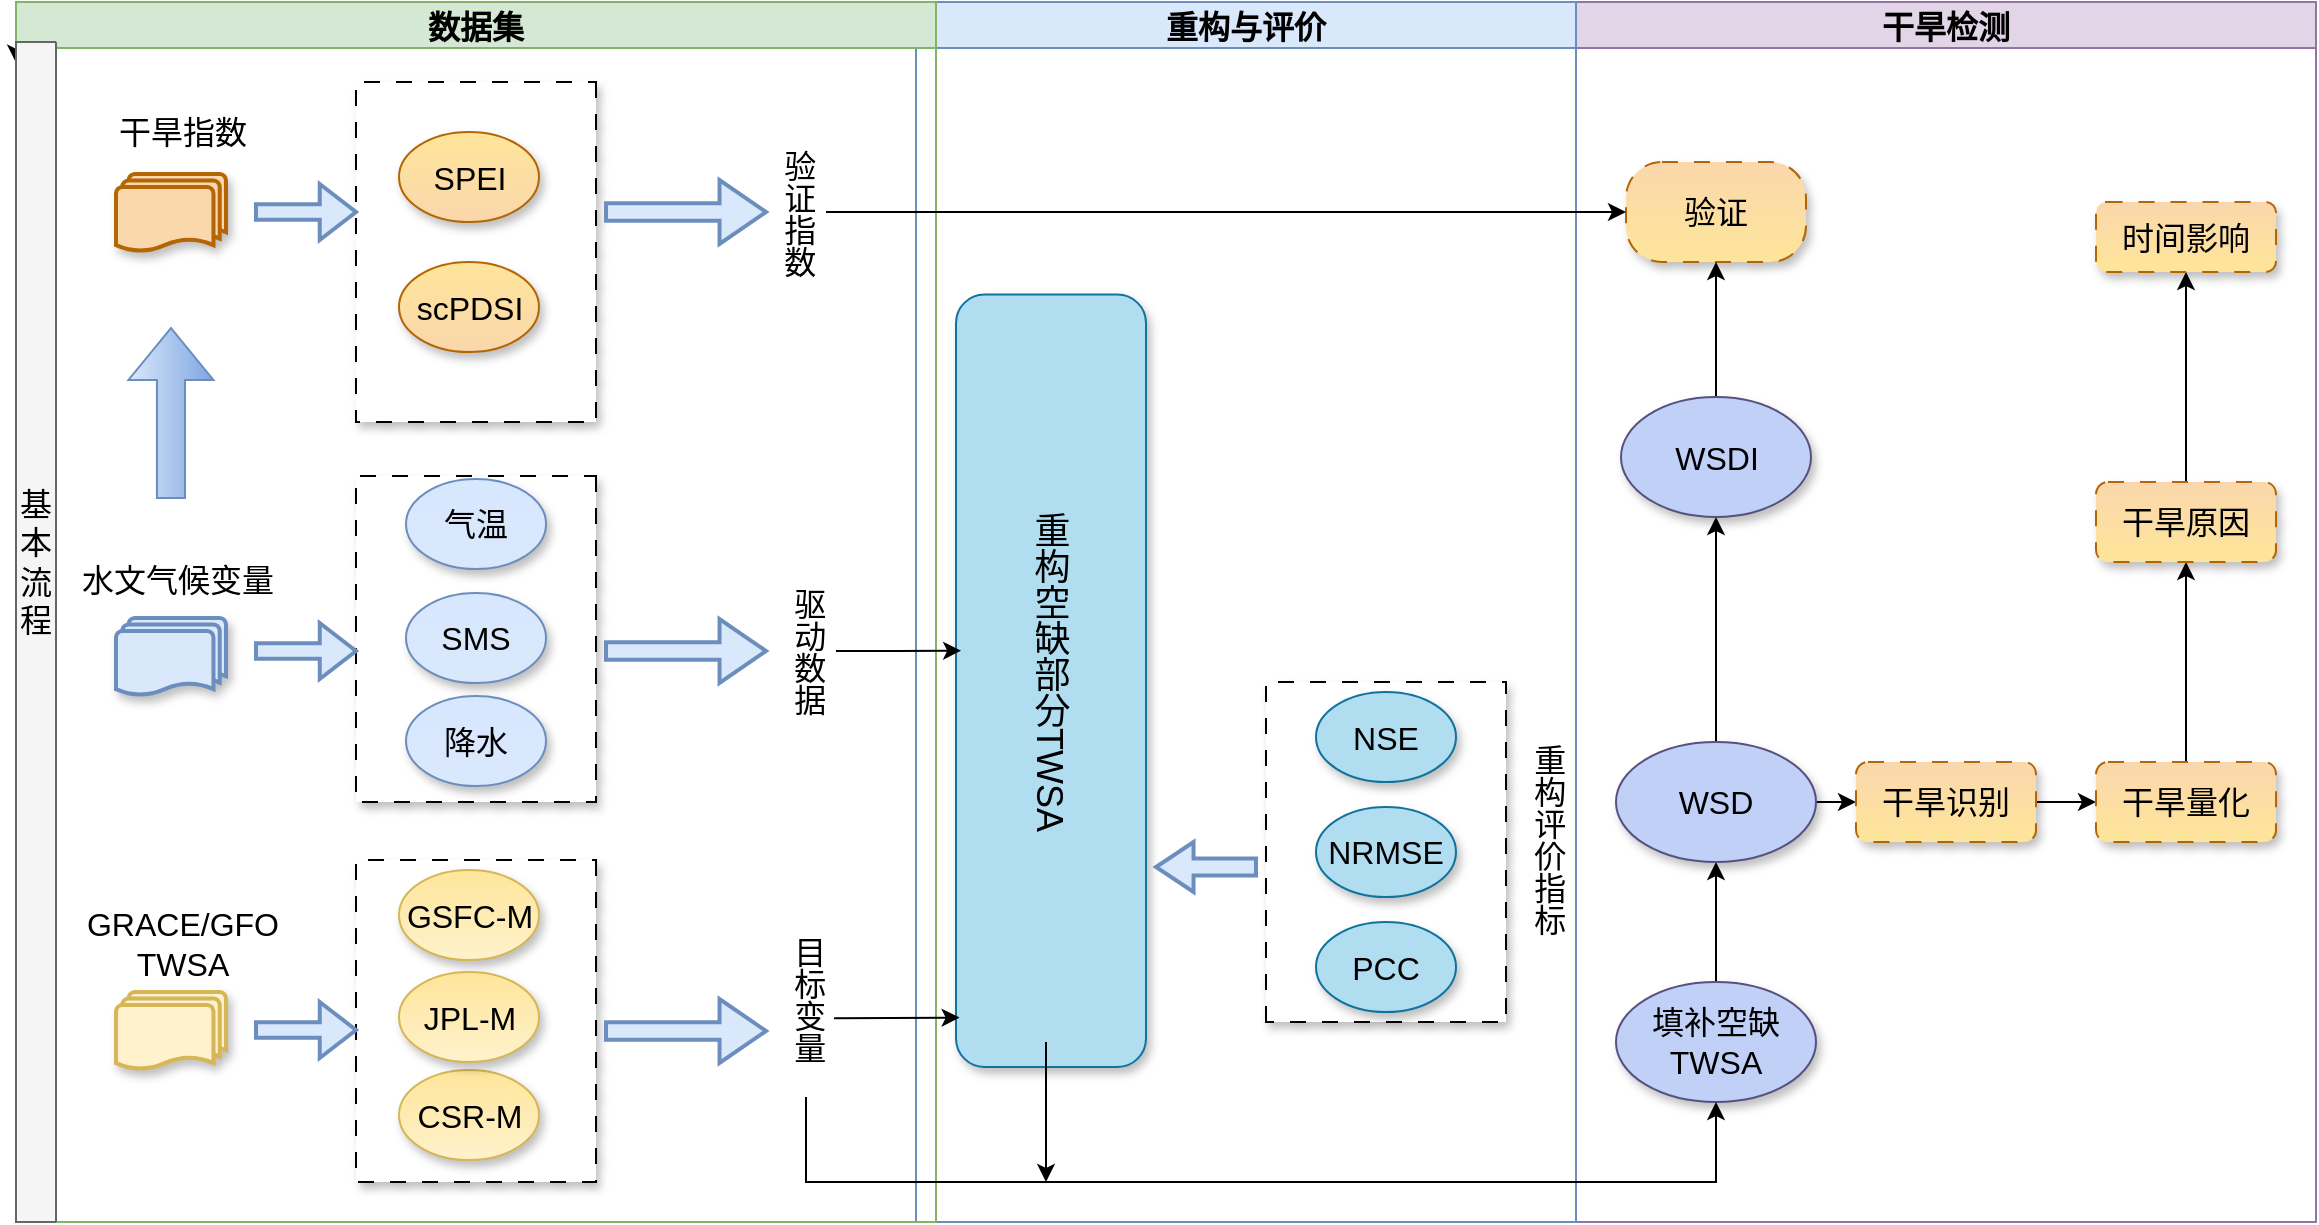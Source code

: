 <mxfile version="24.5.4" type="github">
  <diagram name="第 1 页" id="tr9MtNZkAbBFNGbyeL2_">
    <mxGraphModel dx="1297" dy="844" grid="1" gridSize="10" guides="1" tooltips="1" connect="1" arrows="1" fold="1" page="1" pageScale="1" pageWidth="800" pageHeight="1280" math="0" shadow="0">
      <root>
        <mxCell id="0" />
        <mxCell id="1" parent="0" />
        <mxCell id="ZyRGpIHOSIbv2tQFG93P-1" value="干旱检测" style="swimlane;fillColor=#e1d5e7;strokeColor=#9673a6;fontSize=16;" parent="1" vertex="1">
          <mxGeometry x="950" y="360" width="370" height="610" as="geometry" />
        </mxCell>
        <mxCell id="ZyRGpIHOSIbv2tQFG93P-2" value="验证" style="rounded=1;whiteSpace=wrap;html=1;arcSize=36;shadow=1;dashed=1;dashPattern=8 8;strokeColor=#b46504;align=center;verticalAlign=middle;fontFamily=Helvetica;fontSize=16;fontColor=default;fontStyle=0;fillColor=#fad7ac;gradientColor=#fee59a;direction=east;" parent="ZyRGpIHOSIbv2tQFG93P-1" vertex="1">
          <mxGeometry x="25" y="80" width="90" height="50" as="geometry" />
        </mxCell>
        <mxCell id="ZyRGpIHOSIbv2tQFG93P-78" style="edgeStyle=orthogonalEdgeStyle;rounded=0;orthogonalLoop=1;jettySize=auto;html=1;exitX=0.5;exitY=0;exitDx=0;exitDy=0;entryX=0.5;entryY=1;entryDx=0;entryDy=0;fontSize=16;" parent="ZyRGpIHOSIbv2tQFG93P-1" source="ZyRGpIHOSIbv2tQFG93P-3" target="ZyRGpIHOSIbv2tQFG93P-6" edge="1">
          <mxGeometry relative="1" as="geometry" />
        </mxCell>
        <mxCell id="ZyRGpIHOSIbv2tQFG93P-3" value="填补空缺TWSA" style="ellipse;whiteSpace=wrap;html=1;fillColor=#c0d0f7;strokeColor=#56517e;align=center;verticalAlign=middle;fontFamily=Helvetica;fontSize=16;shadow=1;fontStyle=0;fontColor=default;direction=east;" parent="ZyRGpIHOSIbv2tQFG93P-1" vertex="1">
          <mxGeometry x="20" y="490" width="100" height="60" as="geometry" />
        </mxCell>
        <mxCell id="ZyRGpIHOSIbv2tQFG93P-4" value="" style="edgeStyle=orthogonalEdgeStyle;rounded=0;orthogonalLoop=1;jettySize=auto;html=1;entryX=0.5;entryY=1;entryDx=0;entryDy=0;fontSize=16;" parent="ZyRGpIHOSIbv2tQFG93P-1" source="ZyRGpIHOSIbv2tQFG93P-6" target="ZyRGpIHOSIbv2tQFG93P-8" edge="1">
          <mxGeometry relative="1" as="geometry">
            <mxPoint x="70" y="260" as="targetPoint" />
          </mxGeometry>
        </mxCell>
        <mxCell id="ZyRGpIHOSIbv2tQFG93P-81" style="edgeStyle=orthogonalEdgeStyle;rounded=0;orthogonalLoop=1;jettySize=auto;html=1;exitX=1;exitY=0.5;exitDx=0;exitDy=0;entryX=0;entryY=0.5;entryDx=0;entryDy=0;fontSize=16;" parent="ZyRGpIHOSIbv2tQFG93P-1" source="ZyRGpIHOSIbv2tQFG93P-6" target="ZyRGpIHOSIbv2tQFG93P-11" edge="1">
          <mxGeometry relative="1" as="geometry" />
        </mxCell>
        <mxCell id="ZyRGpIHOSIbv2tQFG93P-6" value="WSD" style="ellipse;whiteSpace=wrap;html=1;fillColor=#c0d0f7;strokeColor=#56517e;align=center;verticalAlign=middle;fontFamily=Helvetica;fontSize=16;shadow=1;fontColor=default;fontStyle=0;direction=east;" parent="ZyRGpIHOSIbv2tQFG93P-1" vertex="1">
          <mxGeometry x="20" y="370" width="100" height="60" as="geometry" />
        </mxCell>
        <mxCell id="ZyRGpIHOSIbv2tQFG93P-7" style="edgeStyle=orthogonalEdgeStyle;rounded=0;orthogonalLoop=1;jettySize=auto;html=1;exitX=0.5;exitY=0;exitDx=0;exitDy=0;fontSize=16;" parent="ZyRGpIHOSIbv2tQFG93P-1" source="ZyRGpIHOSIbv2tQFG93P-8" target="ZyRGpIHOSIbv2tQFG93P-2" edge="1">
          <mxGeometry relative="1" as="geometry">
            <mxPoint x="69.667" y="160" as="targetPoint" />
          </mxGeometry>
        </mxCell>
        <mxCell id="ZyRGpIHOSIbv2tQFG93P-8" value="WSDI" style="ellipse;whiteSpace=wrap;html=1;fillColor=#c0d0f7;strokeColor=#56517e;align=center;verticalAlign=middle;fontFamily=Helvetica;fontSize=16;shadow=1;fontColor=default;fontStyle=0;direction=east;" parent="ZyRGpIHOSIbv2tQFG93P-1" vertex="1">
          <mxGeometry x="22.5" y="197.5" width="95" height="60" as="geometry" />
        </mxCell>
        <mxCell id="ZyRGpIHOSIbv2tQFG93P-82" style="edgeStyle=orthogonalEdgeStyle;rounded=0;orthogonalLoop=1;jettySize=auto;html=1;exitX=1;exitY=0.5;exitDx=0;exitDy=0;entryX=0;entryY=0.5;entryDx=0;entryDy=0;fontSize=16;" parent="ZyRGpIHOSIbv2tQFG93P-1" source="ZyRGpIHOSIbv2tQFG93P-11" target="ZyRGpIHOSIbv2tQFG93P-13" edge="1">
          <mxGeometry relative="1" as="geometry" />
        </mxCell>
        <mxCell id="ZyRGpIHOSIbv2tQFG93P-11" value="干旱识别" style="rounded=1;whiteSpace=wrap;html=1;fillColor=#fad7ac;strokeColor=#b46504;shadow=1;fontStyle=0;dashed=1;dashPattern=8 8;align=center;verticalAlign=middle;fontFamily=Helvetica;fontSize=16;fontColor=default;gradientColor=#fee59a;direction=east;" parent="ZyRGpIHOSIbv2tQFG93P-1" vertex="1">
          <mxGeometry x="140" y="380" width="90" height="40" as="geometry" />
        </mxCell>
        <mxCell id="ZyRGpIHOSIbv2tQFG93P-12" style="edgeStyle=orthogonalEdgeStyle;rounded=0;orthogonalLoop=1;jettySize=auto;html=1;exitX=0.5;exitY=0;exitDx=0;exitDy=0;entryX=0.5;entryY=1;entryDx=0;entryDy=0;fontSize=16;" parent="ZyRGpIHOSIbv2tQFG93P-1" source="ZyRGpIHOSIbv2tQFG93P-13" target="ZyRGpIHOSIbv2tQFG93P-15" edge="1">
          <mxGeometry relative="1" as="geometry" />
        </mxCell>
        <mxCell id="ZyRGpIHOSIbv2tQFG93P-13" value="干旱量化" style="rounded=1;whiteSpace=wrap;html=1;fillColor=#fad7ac;strokeColor=#b46504;shadow=1;fontStyle=0;dashed=1;align=center;verticalAlign=middle;fontFamily=Helvetica;fontSize=16;fontColor=default;gradientColor=#fee59a;dashPattern=8 8;direction=east;" parent="ZyRGpIHOSIbv2tQFG93P-1" vertex="1">
          <mxGeometry x="260" y="380" width="90" height="40" as="geometry" />
        </mxCell>
        <mxCell id="ZyRGpIHOSIbv2tQFG93P-14" style="edgeStyle=orthogonalEdgeStyle;rounded=0;orthogonalLoop=1;jettySize=auto;html=1;exitX=0.5;exitY=0;exitDx=0;exitDy=0;entryX=0.5;entryY=1;entryDx=0;entryDy=0;fontSize=16;" parent="ZyRGpIHOSIbv2tQFG93P-1" source="ZyRGpIHOSIbv2tQFG93P-15" target="ZyRGpIHOSIbv2tQFG93P-16" edge="1">
          <mxGeometry relative="1" as="geometry" />
        </mxCell>
        <mxCell id="ZyRGpIHOSIbv2tQFG93P-15" value="干旱原因" style="rounded=1;whiteSpace=wrap;html=1;fillColor=#fad7ac;strokeColor=#b46504;shadow=1;fontStyle=0;dashed=1;gradientColor=#fee59a;dashPattern=8 8;direction=east;fontSize=16;" parent="ZyRGpIHOSIbv2tQFG93P-1" vertex="1">
          <mxGeometry x="260" y="240" width="90" height="40" as="geometry" />
        </mxCell>
        <mxCell id="ZyRGpIHOSIbv2tQFG93P-16" value="时间影响" style="rounded=1;whiteSpace=wrap;html=1;fillColor=#fad7ac;strokeColor=#b46504;shadow=1;fontStyle=0;dashed=1;gradientColor=#fee59a;dashPattern=8 8;direction=east;fontSize=16;" parent="ZyRGpIHOSIbv2tQFG93P-1" vertex="1">
          <mxGeometry x="260" y="100" width="90" height="35" as="geometry" />
        </mxCell>
        <mxCell id="ZyRGpIHOSIbv2tQFG93P-17" value="重构与评价" style="swimlane;fillColor=#dae8fc;strokeColor=#6c8ebf;fontSize=16;" parent="1" vertex="1">
          <mxGeometry x="620" y="360" width="330" height="610" as="geometry" />
        </mxCell>
        <mxCell id="ZyRGpIHOSIbv2tQFG93P-18" value="" style="rounded=1;whiteSpace=wrap;html=1;shadow=1;glass=0;fillColor=#b1ddf0;strokeColor=#10739e;rotation=-90;fontSize=16;" parent="ZyRGpIHOSIbv2tQFG93P-17" vertex="1">
          <mxGeometry x="-125.62" y="291.88" width="386.25" height="95" as="geometry" />
        </mxCell>
        <mxCell id="ZyRGpIHOSIbv2tQFG93P-19" value="重构空缺部分TWSA" style="text;strokeColor=none;align=center;fillColor=none;html=1;verticalAlign=middle;whiteSpace=wrap;rounded=0;textDirection=vertical-lr;fontSize=18;fontFamily=Helvetica;" parent="ZyRGpIHOSIbv2tQFG93P-17" vertex="1">
          <mxGeometry x="30" y="150" width="70" height="370" as="geometry" />
        </mxCell>
        <mxCell id="ZyRGpIHOSIbv2tQFG93P-20" value="" style="rounded=0;whiteSpace=wrap;html=1;arcSize=15;glass=0;dashed=1;dashPattern=8 8;shadow=1;rotation=-90;fontSize=16;" parent="ZyRGpIHOSIbv2tQFG93P-17" vertex="1">
          <mxGeometry x="150" y="365" width="170" height="120" as="geometry" />
        </mxCell>
        <mxCell id="ZyRGpIHOSIbv2tQFG93P-21" value="" style="verticalLabelPosition=bottom;verticalAlign=top;html=1;strokeWidth=2;shape=mxgraph.arrows2.arrow;dy=0.66;dx=18.78;notch=0;fillColor=#dae8fc;strokeColor=#6c8ebf;rotation=-180;fontSize=16;" parent="ZyRGpIHOSIbv2tQFG93P-17" vertex="1">
          <mxGeometry x="120" y="420" width="50" height="25" as="geometry" />
        </mxCell>
        <mxCell id="ZyRGpIHOSIbv2tQFG93P-22" value="NSE" style="ellipse;whiteSpace=wrap;html=1;fillColor=#b1ddf0;strokeColor=#10739e;shadow=1;align=center;verticalAlign=middle;fontFamily=Helvetica;fontSize=16;direction=west;" parent="ZyRGpIHOSIbv2tQFG93P-17" vertex="1">
          <mxGeometry x="200" y="345" width="70" height="45" as="geometry" />
        </mxCell>
        <mxCell id="ZyRGpIHOSIbv2tQFG93P-23" value="PCC" style="ellipse;whiteSpace=wrap;html=1;fillColor=#b1ddf0;strokeColor=#10739e;align=center;verticalAlign=middle;fontFamily=Helvetica;fontSize=16;shadow=1;direction=west;" parent="ZyRGpIHOSIbv2tQFG93P-17" vertex="1">
          <mxGeometry x="200" y="460" width="70" height="45" as="geometry" />
        </mxCell>
        <mxCell id="ZyRGpIHOSIbv2tQFG93P-24" value="NRMSE" style="ellipse;whiteSpace=wrap;html=1;fillColor=#b1ddf0;strokeColor=#10739e;align=center;verticalAlign=middle;fontFamily=Helvetica;fontSize=16;shadow=1;direction=west;" parent="ZyRGpIHOSIbv2tQFG93P-17" vertex="1">
          <mxGeometry x="200" y="402.5" width="70" height="45" as="geometry" />
        </mxCell>
        <mxCell id="ZyRGpIHOSIbv2tQFG93P-25" value="重构评价指标" style="text;html=1;align=center;verticalAlign=middle;whiteSpace=wrap;rounded=0;rotation=0;direction=south;textDirection=vertical-lr;fontSize=16;" parent="ZyRGpIHOSIbv2tQFG93P-17" vertex="1">
          <mxGeometry x="300" y="350" width="30" height="137.5" as="geometry" />
        </mxCell>
        <mxCell id="ZyRGpIHOSIbv2tQFG93P-27" value="数据集" style="swimlane;fillColor=#d5e8d4;strokeColor=#82b366;fontSize=16;" parent="1" vertex="1">
          <mxGeometry x="170" y="360" width="460" height="610" as="geometry" />
        </mxCell>
        <mxCell id="ZyRGpIHOSIbv2tQFG93P-28" value="&lt;span style=&quot;font-weight: 700; text-wrap: nowrap; font-size: 16px;&quot;&gt;基本流程&lt;/span&gt;" style="text;strokeColor=none;align=center;fillColor=none;html=1;verticalAlign=middle;whiteSpace=wrap;rounded=0;textDirection=vertical-lr;fontSize=16;" parent="ZyRGpIHOSIbv2tQFG93P-27" vertex="1">
          <mxGeometry y="160" width="20" height="60" as="geometry" />
        </mxCell>
        <mxCell id="ZyRGpIHOSIbv2tQFG93P-29" style="edgeStyle=orthogonalEdgeStyle;rounded=0;orthogonalLoop=1;jettySize=auto;html=1;exitX=1;exitY=0.5;exitDx=0;exitDy=0;fontSize=16;" parent="ZyRGpIHOSIbv2tQFG93P-27" source="ZyRGpIHOSIbv2tQFG93P-30" edge="1">
          <mxGeometry relative="1" as="geometry">
            <mxPoint y="30.333" as="targetPoint" />
          </mxGeometry>
        </mxCell>
        <mxCell id="ZyRGpIHOSIbv2tQFG93P-30" value="" style="swimlane;direction=north;verticalAlign=top;fillColor=#f5f5f5;fontColor=#333333;strokeColor=#666666;fontSize=16;" parent="ZyRGpIHOSIbv2tQFG93P-27" vertex="1">
          <mxGeometry y="20" width="20" height="590" as="geometry" />
        </mxCell>
        <mxCell id="ZyRGpIHOSIbv2tQFG93P-31" value="基本流程" style="text;strokeColor=none;align=center;fillColor=none;html=1;verticalAlign=middle;whiteSpace=wrap;rounded=0;fontSize=16;" parent="ZyRGpIHOSIbv2tQFG93P-30" vertex="1">
          <mxGeometry y="205" width="20" height="110" as="geometry" />
        </mxCell>
        <mxCell id="ZyRGpIHOSIbv2tQFG93P-33" value="水文气候变量" style="text;html=1;align=center;verticalAlign=middle;whiteSpace=wrap;rounded=0;direction=south;fontSize=16;" parent="ZyRGpIHOSIbv2tQFG93P-27" vertex="1">
          <mxGeometry x="32.49" y="269.5" width="97.51" height="38.5" as="geometry" />
        </mxCell>
        <mxCell id="ZyRGpIHOSIbv2tQFG93P-35" value="干旱指数" style="text;html=1;align=center;verticalAlign=middle;whiteSpace=wrap;rounded=0;direction=south;fontSize=16;" parent="ZyRGpIHOSIbv2tQFG93P-27" vertex="1">
          <mxGeometry x="47.49" y="50" width="72.51" height="30" as="geometry" />
        </mxCell>
        <mxCell id="ZyRGpIHOSIbv2tQFG93P-37" value="GRACE&lt;span style=&quot;background-color: initial; font-size: 16px;&quot;&gt;/GFO TWSA&lt;/span&gt;" style="text;strokeColor=none;align=center;fillColor=none;html=1;verticalAlign=middle;whiteSpace=wrap;rounded=0;fontSize=16;" parent="ZyRGpIHOSIbv2tQFG93P-27" vertex="1">
          <mxGeometry x="11.25" y="443.5" width="145" height="55" as="geometry" />
        </mxCell>
        <mxCell id="ZyRGpIHOSIbv2tQFG93P-38" value="" style="rounded=0;whiteSpace=wrap;html=1;arcSize=15;glass=0;dashed=1;dashPattern=8 8;shadow=1;direction=south;fontSize=16;" parent="ZyRGpIHOSIbv2tQFG93P-27" vertex="1">
          <mxGeometry x="170.01" y="429" width="120" height="161" as="geometry" />
        </mxCell>
        <mxCell id="ZyRGpIHOSIbv2tQFG93P-39" value="CSR-M" style="ellipse;whiteSpace=wrap;html=1;fillColor=#fff2cc;gradientColor=#fee59a;strokeColor=#d6b656;align=center;verticalAlign=middle;fontFamily=Helvetica;fontSize=16;fontColor=default;shadow=1;direction=west;" parent="ZyRGpIHOSIbv2tQFG93P-27" vertex="1">
          <mxGeometry x="191.5" y="534" width="70" height="45" as="geometry" />
        </mxCell>
        <mxCell id="ZyRGpIHOSIbv2tQFG93P-40" value="GSFC-M" style="ellipse;whiteSpace=wrap;html=1;fillColor=#fff2cc;gradientColor=#fee59a;strokeColor=#d6b656;shadow=1;direction=west;align=center;verticalAlign=middle;fontFamily=Helvetica;fontSize=16;fontColor=default;" parent="ZyRGpIHOSIbv2tQFG93P-27" vertex="1">
          <mxGeometry x="191.5" y="434" width="70" height="45" as="geometry" />
        </mxCell>
        <mxCell id="ZyRGpIHOSIbv2tQFG93P-41" value="JPL-M" style="ellipse;whiteSpace=wrap;html=1;gradientColor=#fee59a;fillColor=#fff2cc;strokeColor=#d6b656;align=center;verticalAlign=middle;fontFamily=Helvetica;fontSize=16;fontColor=default;shadow=1;direction=west;" parent="ZyRGpIHOSIbv2tQFG93P-27" vertex="1">
          <mxGeometry x="191.5" y="485" width="70" height="45" as="geometry" />
        </mxCell>
        <mxCell id="ZyRGpIHOSIbv2tQFG93P-42" value="" style="rounded=0;whiteSpace=wrap;html=1;arcSize=15;glass=0;dashed=1;dashPattern=8 8;shadow=1;direction=south;fontSize=16;" parent="ZyRGpIHOSIbv2tQFG93P-27" vertex="1">
          <mxGeometry x="170" y="40" width="120" height="170" as="geometry" />
        </mxCell>
        <mxCell id="ZyRGpIHOSIbv2tQFG93P-43" value="scPDSI" style="ellipse;whiteSpace=wrap;html=1;fillColor=#fad7ac;gradientColor=#fee59a;strokeColor=#b46504;align=center;verticalAlign=middle;fontFamily=Helvetica;fontSize=16;shadow=1;fontColor=default;direction=west;" parent="ZyRGpIHOSIbv2tQFG93P-27" vertex="1">
          <mxGeometry x="191.5" y="130" width="70" height="45" as="geometry" />
        </mxCell>
        <mxCell id="ZyRGpIHOSIbv2tQFG93P-44" value="SPEI" style="ellipse;whiteSpace=wrap;html=1;gradientColor=#fee59a;fillColor=#fad7ac;strokeColor=#b46504;align=center;verticalAlign=middle;fontFamily=Helvetica;fontSize=16;fontColor=default;shadow=1;direction=west;" parent="ZyRGpIHOSIbv2tQFG93P-27" vertex="1">
          <mxGeometry x="191.5" y="65" width="70" height="45" as="geometry" />
        </mxCell>
        <mxCell id="ZyRGpIHOSIbv2tQFG93P-47" value="" style="verticalLabelPosition=bottom;verticalAlign=top;html=1;strokeWidth=2;shape=mxgraph.arrows2.arrow;dy=0.72;dx=18.13;notch=0;fillColor=#dae8fc;strokeColor=#6c8ebf;fontSize=16;" parent="ZyRGpIHOSIbv2tQFG93P-27" vertex="1">
          <mxGeometry x="120" y="500" width="50.01" height="28" as="geometry" />
        </mxCell>
        <mxCell id="ZyRGpIHOSIbv2tQFG93P-48" value="" style="rounded=0;whiteSpace=wrap;html=1;arcSize=15;glass=0;dashed=1;dashPattern=8 8;shadow=1;direction=south;fontSize=16;" parent="ZyRGpIHOSIbv2tQFG93P-27" vertex="1">
          <mxGeometry x="170" y="237" width="120" height="163" as="geometry" />
        </mxCell>
        <mxCell id="ZyRGpIHOSIbv2tQFG93P-49" value="气温" style="ellipse;whiteSpace=wrap;html=1;fillColor=#dae8fc;gradientColor=#d7e7fe;strokeColor=#6c8ebf;shadow=1;align=center;verticalAlign=middle;fontFamily=Helvetica;fontSize=16;fontColor=default;direction=west;" parent="ZyRGpIHOSIbv2tQFG93P-27" vertex="1">
          <mxGeometry x="195.01" y="238.5" width="70" height="45" as="geometry" />
        </mxCell>
        <mxCell id="ZyRGpIHOSIbv2tQFG93P-50" value="SMS" style="ellipse;whiteSpace=wrap;html=1;gradientColor=#d7e7fe;fillColor=#dae8fc;strokeColor=#6c8ebf;align=center;verticalAlign=middle;fontFamily=Helvetica;fontSize=16;fontColor=default;shadow=1;direction=west;" parent="ZyRGpIHOSIbv2tQFG93P-27" vertex="1">
          <mxGeometry x="195" y="295.5" width="70" height="45" as="geometry" />
        </mxCell>
        <mxCell id="ZyRGpIHOSIbv2tQFG93P-51" value="降水" style="ellipse;whiteSpace=wrap;html=1;fillColor=#dae8fc;gradientColor=#d7e7fe;strokeColor=#6c8ebf;align=center;verticalAlign=middle;fontFamily=Helvetica;fontSize=16;shadow=1;fontColor=default;direction=west;" parent="ZyRGpIHOSIbv2tQFG93P-27" vertex="1">
          <mxGeometry x="195" y="347" width="70" height="45" as="geometry" />
        </mxCell>
        <mxCell id="ZyRGpIHOSIbv2tQFG93P-53" value="" style="verticalLabelPosition=bottom;verticalAlign=top;html=1;strokeWidth=2;shape=mxgraph.arrows2.arrow;dy=0.73;dx=23.23;notch=0;fillColor=#dae8fc;strokeColor=#6c8ebf;fontSize=16;" parent="ZyRGpIHOSIbv2tQFG93P-27" vertex="1">
          <mxGeometry x="295" y="308.5" width="80" height="32" as="geometry" />
        </mxCell>
        <mxCell id="ZyRGpIHOSIbv2tQFG93P-55" value="目标变量" style="text;html=1;align=center;verticalAlign=middle;whiteSpace=wrap;rounded=0;direction=south;textDirection=vertical-lr;fontSize=16;" parent="ZyRGpIHOSIbv2tQFG93P-27" vertex="1">
          <mxGeometry x="380" y="450" width="30" height="97.5" as="geometry" />
        </mxCell>
        <mxCell id="ZyRGpIHOSIbv2tQFG93P-57" value="驱动数据" style="text;html=1;align=center;verticalAlign=middle;whiteSpace=wrap;rounded=0;direction=south;textDirection=vertical-lr;fontSize=16;" parent="ZyRGpIHOSIbv2tQFG93P-27" vertex="1">
          <mxGeometry x="380" y="276.25" width="30" height="96.5" as="geometry" />
        </mxCell>
        <mxCell id="ZyRGpIHOSIbv2tQFG93P-59" value="验证指数" style="text;html=1;align=center;verticalAlign=middle;whiteSpace=wrap;rounded=0;direction=south;textDirection=vertical-lr;fontSize=16;" parent="ZyRGpIHOSIbv2tQFG93P-27" vertex="1">
          <mxGeometry x="375" y="57.5" width="30" height="95" as="geometry" />
        </mxCell>
        <mxCell id="ZyRGpIHOSIbv2tQFG93P-62" value="" style="html=1;shadow=0;dashed=0;align=center;verticalAlign=middle;shape=mxgraph.arrows2.arrow;dy=0.67;dx=25.97;direction=north;notch=0;fillColor=#dae8fc;strokeColor=#6c8ebf;gradientColor=#7ea6e0;fontSize=16;" parent="ZyRGpIHOSIbv2tQFG93P-27" vertex="1">
          <mxGeometry x="56.23" y="163" width="42.51" height="85" as="geometry" />
        </mxCell>
        <mxCell id="ZyRGpIHOSIbv2tQFG93P-68" value="" style="strokeWidth=2;html=1;shape=mxgraph.flowchart.multi-document;whiteSpace=wrap;shadow=1;strokeColor=#d6b656;align=center;verticalAlign=middle;fontFamily=Helvetica;fontSize=16;fontColor=default;fillColor=#fff2cc;" parent="ZyRGpIHOSIbv2tQFG93P-27" vertex="1">
          <mxGeometry x="50" y="495" width="54.99" height="39" as="geometry" />
        </mxCell>
        <mxCell id="ZyRGpIHOSIbv2tQFG93P-69" value="" style="strokeWidth=2;html=1;shape=mxgraph.flowchart.multi-document;whiteSpace=wrap;shadow=1;strokeColor=#6c8ebf;align=center;verticalAlign=middle;fontFamily=Helvetica;fontSize=16;fontColor=default;fillColor=#dae8fc;" parent="ZyRGpIHOSIbv2tQFG93P-27" vertex="1">
          <mxGeometry x="50" y="308" width="54.99" height="39" as="geometry" />
        </mxCell>
        <mxCell id="ZyRGpIHOSIbv2tQFG93P-70" value="" style="verticalLabelPosition=bottom;verticalAlign=top;html=1;strokeWidth=2;shape=mxgraph.arrows2.arrow;dy=0.72;dx=18.13;notch=0;fillColor=#dae8fc;strokeColor=#6c8ebf;fontSize=16;" parent="ZyRGpIHOSIbv2tQFG93P-27" vertex="1">
          <mxGeometry x="120" y="310.5" width="50.01" height="28" as="geometry" />
        </mxCell>
        <mxCell id="ZyRGpIHOSIbv2tQFG93P-71" value="" style="strokeWidth=2;html=1;shape=mxgraph.flowchart.multi-document;whiteSpace=wrap;shadow=1;strokeColor=#b46504;align=center;verticalAlign=middle;fontFamily=Helvetica;fontSize=16;fontColor=default;fillColor=#fad7ac;" parent="ZyRGpIHOSIbv2tQFG93P-27" vertex="1">
          <mxGeometry x="50.0" y="86" width="54.99" height="39" as="geometry" />
        </mxCell>
        <mxCell id="ZyRGpIHOSIbv2tQFG93P-73" value="" style="verticalLabelPosition=bottom;verticalAlign=top;html=1;strokeWidth=2;shape=mxgraph.arrows2.arrow;dy=0.72;dx=18.13;notch=0;fillColor=#dae8fc;strokeColor=#6c8ebf;fontSize=16;" parent="ZyRGpIHOSIbv2tQFG93P-27" vertex="1">
          <mxGeometry x="119.99" y="91" width="50.01" height="28" as="geometry" />
        </mxCell>
        <mxCell id="ZyRGpIHOSIbv2tQFG93P-74" value="" style="verticalLabelPosition=bottom;verticalAlign=top;html=1;strokeWidth=2;shape=mxgraph.arrows2.arrow;dy=0.73;dx=23.23;notch=0;fillColor=#dae8fc;strokeColor=#6c8ebf;fontSize=16;" parent="ZyRGpIHOSIbv2tQFG93P-27" vertex="1">
          <mxGeometry x="295" y="498.5" width="80" height="32" as="geometry" />
        </mxCell>
        <mxCell id="ZyRGpIHOSIbv2tQFG93P-75" value="" style="verticalLabelPosition=bottom;verticalAlign=top;html=1;strokeWidth=2;shape=mxgraph.arrows2.arrow;dy=0.73;dx=23.23;notch=0;fillColor=#dae8fc;strokeColor=#6c8ebf;fontSize=16;" parent="ZyRGpIHOSIbv2tQFG93P-27" vertex="1">
          <mxGeometry x="295" y="89" width="80" height="32" as="geometry" />
        </mxCell>
        <mxCell id="ZyRGpIHOSIbv2tQFG93P-67" style="edgeStyle=orthogonalEdgeStyle;rounded=0;orthogonalLoop=1;jettySize=auto;html=1;exitX=0.5;exitY=1;exitDx=0;exitDy=0;fontSize=16;" parent="1" source="ZyRGpIHOSIbv2tQFG93P-19" edge="1">
          <mxGeometry relative="1" as="geometry">
            <mxPoint x="685" y="950" as="targetPoint" />
          </mxGeometry>
        </mxCell>
        <mxCell id="ZyRGpIHOSIbv2tQFG93P-61" value="" style="edgeStyle=orthogonalEdgeStyle;rounded=0;orthogonalLoop=1;jettySize=auto;html=1;exitX=1;exitY=0.5;exitDx=0;exitDy=0;entryX=0.5;entryY=1;entryDx=0;entryDy=0;fontSize=16;" parent="1" source="ZyRGpIHOSIbv2tQFG93P-55" target="ZyRGpIHOSIbv2tQFG93P-3" edge="1">
          <mxGeometry relative="1" as="geometry">
            <mxPoint x="540" y="918" as="sourcePoint" />
            <mxPoint x="1020" y="920" as="targetPoint" />
            <Array as="points">
              <mxPoint x="565" y="950" />
              <mxPoint x="1020" y="950" />
            </Array>
          </mxGeometry>
        </mxCell>
        <mxCell id="ZyRGpIHOSIbv2tQFG93P-83" style="edgeStyle=orthogonalEdgeStyle;rounded=0;orthogonalLoop=1;jettySize=auto;html=1;exitX=0.5;exitY=0;exitDx=0;exitDy=0;entryX=0;entryY=0.5;entryDx=0;entryDy=0;fontSize=16;" parent="1" source="ZyRGpIHOSIbv2tQFG93P-59" target="ZyRGpIHOSIbv2tQFG93P-2" edge="1">
          <mxGeometry relative="1" as="geometry" />
        </mxCell>
        <mxCell id="ZyRGpIHOSIbv2tQFG93P-84" style="edgeStyle=orthogonalEdgeStyle;rounded=0;orthogonalLoop=1;jettySize=auto;html=1;exitX=0.5;exitY=0;exitDx=0;exitDy=0;entryX=0.539;entryY=0.027;entryDx=0;entryDy=0;entryPerimeter=0;fontSize=16;" parent="1" source="ZyRGpIHOSIbv2tQFG93P-57" target="ZyRGpIHOSIbv2tQFG93P-18" edge="1">
          <mxGeometry relative="1" as="geometry" />
        </mxCell>
        <mxCell id="ZyRGpIHOSIbv2tQFG93P-86" style="edgeStyle=orthogonalEdgeStyle;rounded=0;orthogonalLoop=1;jettySize=auto;html=1;exitX=0.596;exitY=0.032;exitDx=0;exitDy=0;entryX=0.064;entryY=0.019;entryDx=0;entryDy=0;entryPerimeter=0;fontSize=16;exitPerimeter=0;" parent="1" source="ZyRGpIHOSIbv2tQFG93P-55" target="ZyRGpIHOSIbv2tQFG93P-18" edge="1">
          <mxGeometry relative="1" as="geometry">
            <Array as="points">
              <mxPoint x="580" y="868" />
            </Array>
          </mxGeometry>
        </mxCell>
      </root>
    </mxGraphModel>
  </diagram>
</mxfile>
